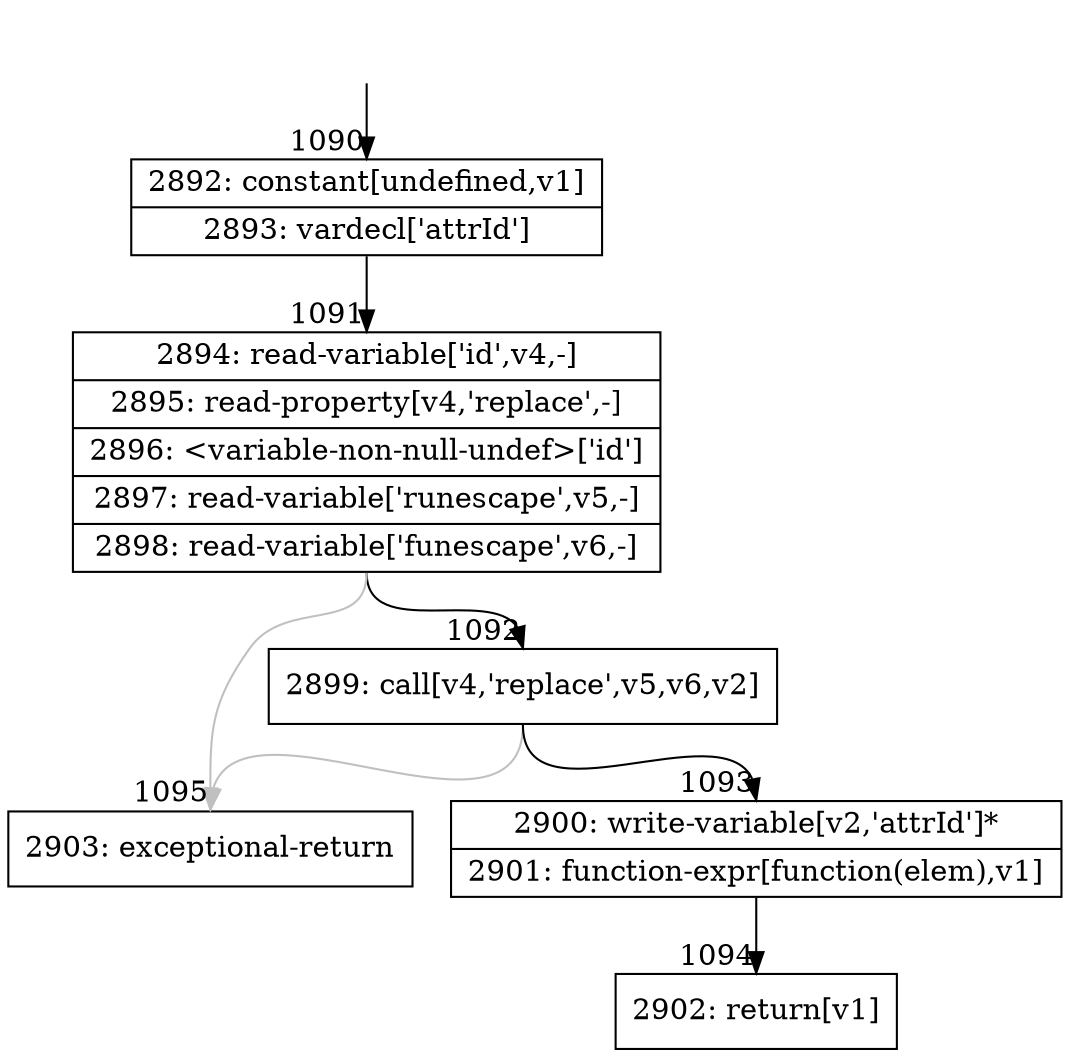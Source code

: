 digraph {
rankdir="TD"
BB_entry83[shape=none,label=""];
BB_entry83 -> BB1090 [tailport=s, headport=n, headlabel="    1090"]
BB1090 [shape=record label="{2892: constant[undefined,v1]|2893: vardecl['attrId']}" ] 
BB1090 -> BB1091 [tailport=s, headport=n, headlabel="      1091"]
BB1091 [shape=record label="{2894: read-variable['id',v4,-]|2895: read-property[v4,'replace',-]|2896: \<variable-non-null-undef\>['id']|2897: read-variable['runescape',v5,-]|2898: read-variable['funescape',v6,-]}" ] 
BB1091 -> BB1092 [tailport=s, headport=n, headlabel="      1092"]
BB1091 -> BB1095 [tailport=s, headport=n, color=gray, headlabel="      1095"]
BB1092 [shape=record label="{2899: call[v4,'replace',v5,v6,v2]}" ] 
BB1092 -> BB1093 [tailport=s, headport=n, headlabel="      1093"]
BB1092 -> BB1095 [tailport=s, headport=n, color=gray]
BB1093 [shape=record label="{2900: write-variable[v2,'attrId']*|2901: function-expr[function(elem),v1]}" ] 
BB1093 -> BB1094 [tailport=s, headport=n, headlabel="      1094"]
BB1094 [shape=record label="{2902: return[v1]}" ] 
BB1095 [shape=record label="{2903: exceptional-return}" ] 
}
